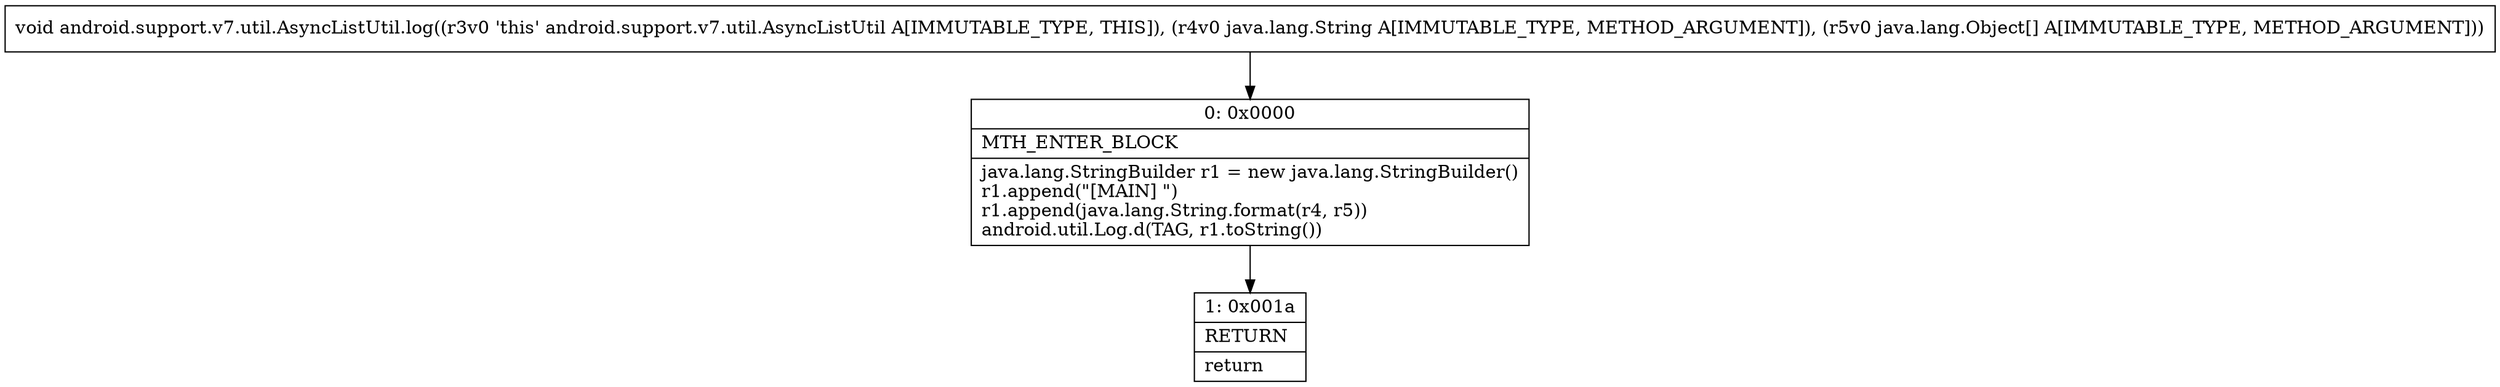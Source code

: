 digraph "CFG forandroid.support.v7.util.AsyncListUtil.log(Ljava\/lang\/String;[Ljava\/lang\/Object;)V" {
Node_0 [shape=record,label="{0\:\ 0x0000|MTH_ENTER_BLOCK\l|java.lang.StringBuilder r1 = new java.lang.StringBuilder()\lr1.append(\"[MAIN] \")\lr1.append(java.lang.String.format(r4, r5))\landroid.util.Log.d(TAG, r1.toString())\l}"];
Node_1 [shape=record,label="{1\:\ 0x001a|RETURN\l|return\l}"];
MethodNode[shape=record,label="{void android.support.v7.util.AsyncListUtil.log((r3v0 'this' android.support.v7.util.AsyncListUtil A[IMMUTABLE_TYPE, THIS]), (r4v0 java.lang.String A[IMMUTABLE_TYPE, METHOD_ARGUMENT]), (r5v0 java.lang.Object[] A[IMMUTABLE_TYPE, METHOD_ARGUMENT])) }"];
MethodNode -> Node_0;
Node_0 -> Node_1;
}

